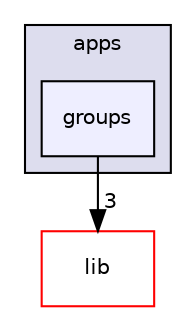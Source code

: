 digraph "src/apps/groups" {
  compound=true
  node [ fontsize="10", fontname="Helvetica"];
  edge [ labelfontsize="10", labelfontname="Helvetica"];
  subgraph clusterdir_53adf0b982dc8545998aae3f283a5a58 {
    graph [ bgcolor="#ddddee", pencolor="black", label="apps" fontname="Helvetica", fontsize="10", URL="dir_53adf0b982dc8545998aae3f283a5a58.html"]
  dir_fb1ce2d2494aa594b08c9ba46e839be7 [shape=box, label="groups", style="filled", fillcolor="#eeeeff", pencolor="black", URL="dir_fb1ce2d2494aa594b08c9ba46e839be7.html"];
  }
  dir_c85d3e3c5052e9ad9ce18c6863244a25 [shape=box label="lib" fillcolor="white" style="filled" color="red" URL="dir_c85d3e3c5052e9ad9ce18c6863244a25.html"];
  dir_fb1ce2d2494aa594b08c9ba46e839be7->dir_c85d3e3c5052e9ad9ce18c6863244a25 [headlabel="3", labeldistance=1.5 headhref="dir_000013_000006.html"];
}
